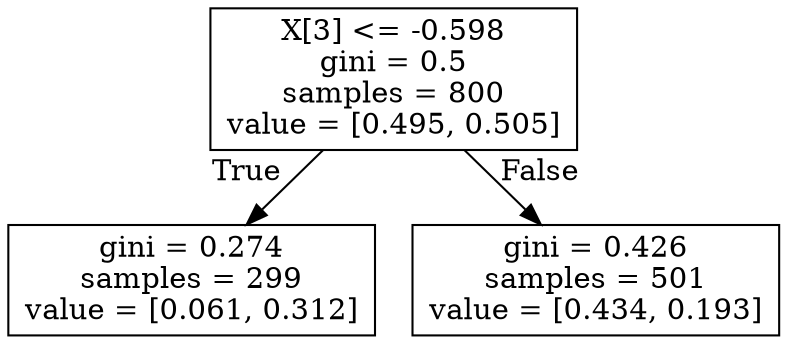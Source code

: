 digraph Tree {
node [shape=box] ;
0 [label="X[3] <= -0.598\ngini = 0.5\nsamples = 800\nvalue = [0.495, 0.505]"] ;
1 [label="gini = 0.274\nsamples = 299\nvalue = [0.061, 0.312]"] ;
0 -> 1 [labeldistance=2.5, labelangle=45, headlabel="True"] ;
2 [label="gini = 0.426\nsamples = 501\nvalue = [0.434, 0.193]"] ;
0 -> 2 [labeldistance=2.5, labelangle=-45, headlabel="False"] ;
}